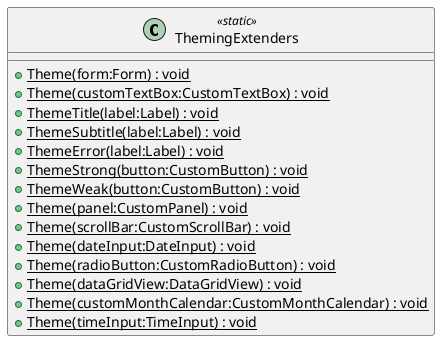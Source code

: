 @startuml
class ThemingExtenders <<static>> {
    + {static} Theme(form:Form) : void
    + {static} Theme(customTextBox:CustomTextBox) : void
    + {static} ThemeTitle(label:Label) : void
    + {static} ThemeSubtitle(label:Label) : void
    + {static} ThemeError(label:Label) : void
    + {static} ThemeStrong(button:CustomButton) : void
    + {static} ThemeWeak(button:CustomButton) : void
    + {static} Theme(panel:CustomPanel) : void
    + {static} Theme(scrollBar:CustomScrollBar) : void
    + {static} Theme(dateInput:DateInput) : void
    + {static} Theme(radioButton:CustomRadioButton) : void
    + {static} Theme(dataGridView:DataGridView) : void
    + {static} Theme(customMonthCalendar:CustomMonthCalendar) : void
    + {static} Theme(timeInput:TimeInput) : void
}
@enduml

